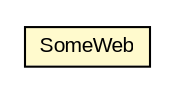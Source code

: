 #!/usr/local/bin/dot
#
# Class diagram 
# Generated by UMLGraph version R5_6-24-gf6e263 (http://www.umlgraph.org/)
#

digraph G {
	edge [fontname="arial",fontsize=10,labelfontname="arial",labelfontsize=10];
	node [fontname="arial",fontsize=10,shape=plaintext];
	nodesep=0.25;
	ranksep=0.5;
	// net.trajano.app.SomeWeb
	c781 [label=<<table title="net.trajano.app.SomeWeb" border="0" cellborder="1" cellspacing="0" cellpadding="2" port="p" bgcolor="lemonChiffon" href="./SomeWeb.html">
		<tr><td><table border="0" cellspacing="0" cellpadding="1">
<tr><td align="center" balign="center"> SomeWeb </td></tr>
		</table></td></tr>
		</table>>, URL="./SomeWeb.html", fontname="arial", fontcolor="black", fontsize=10.0];
}

